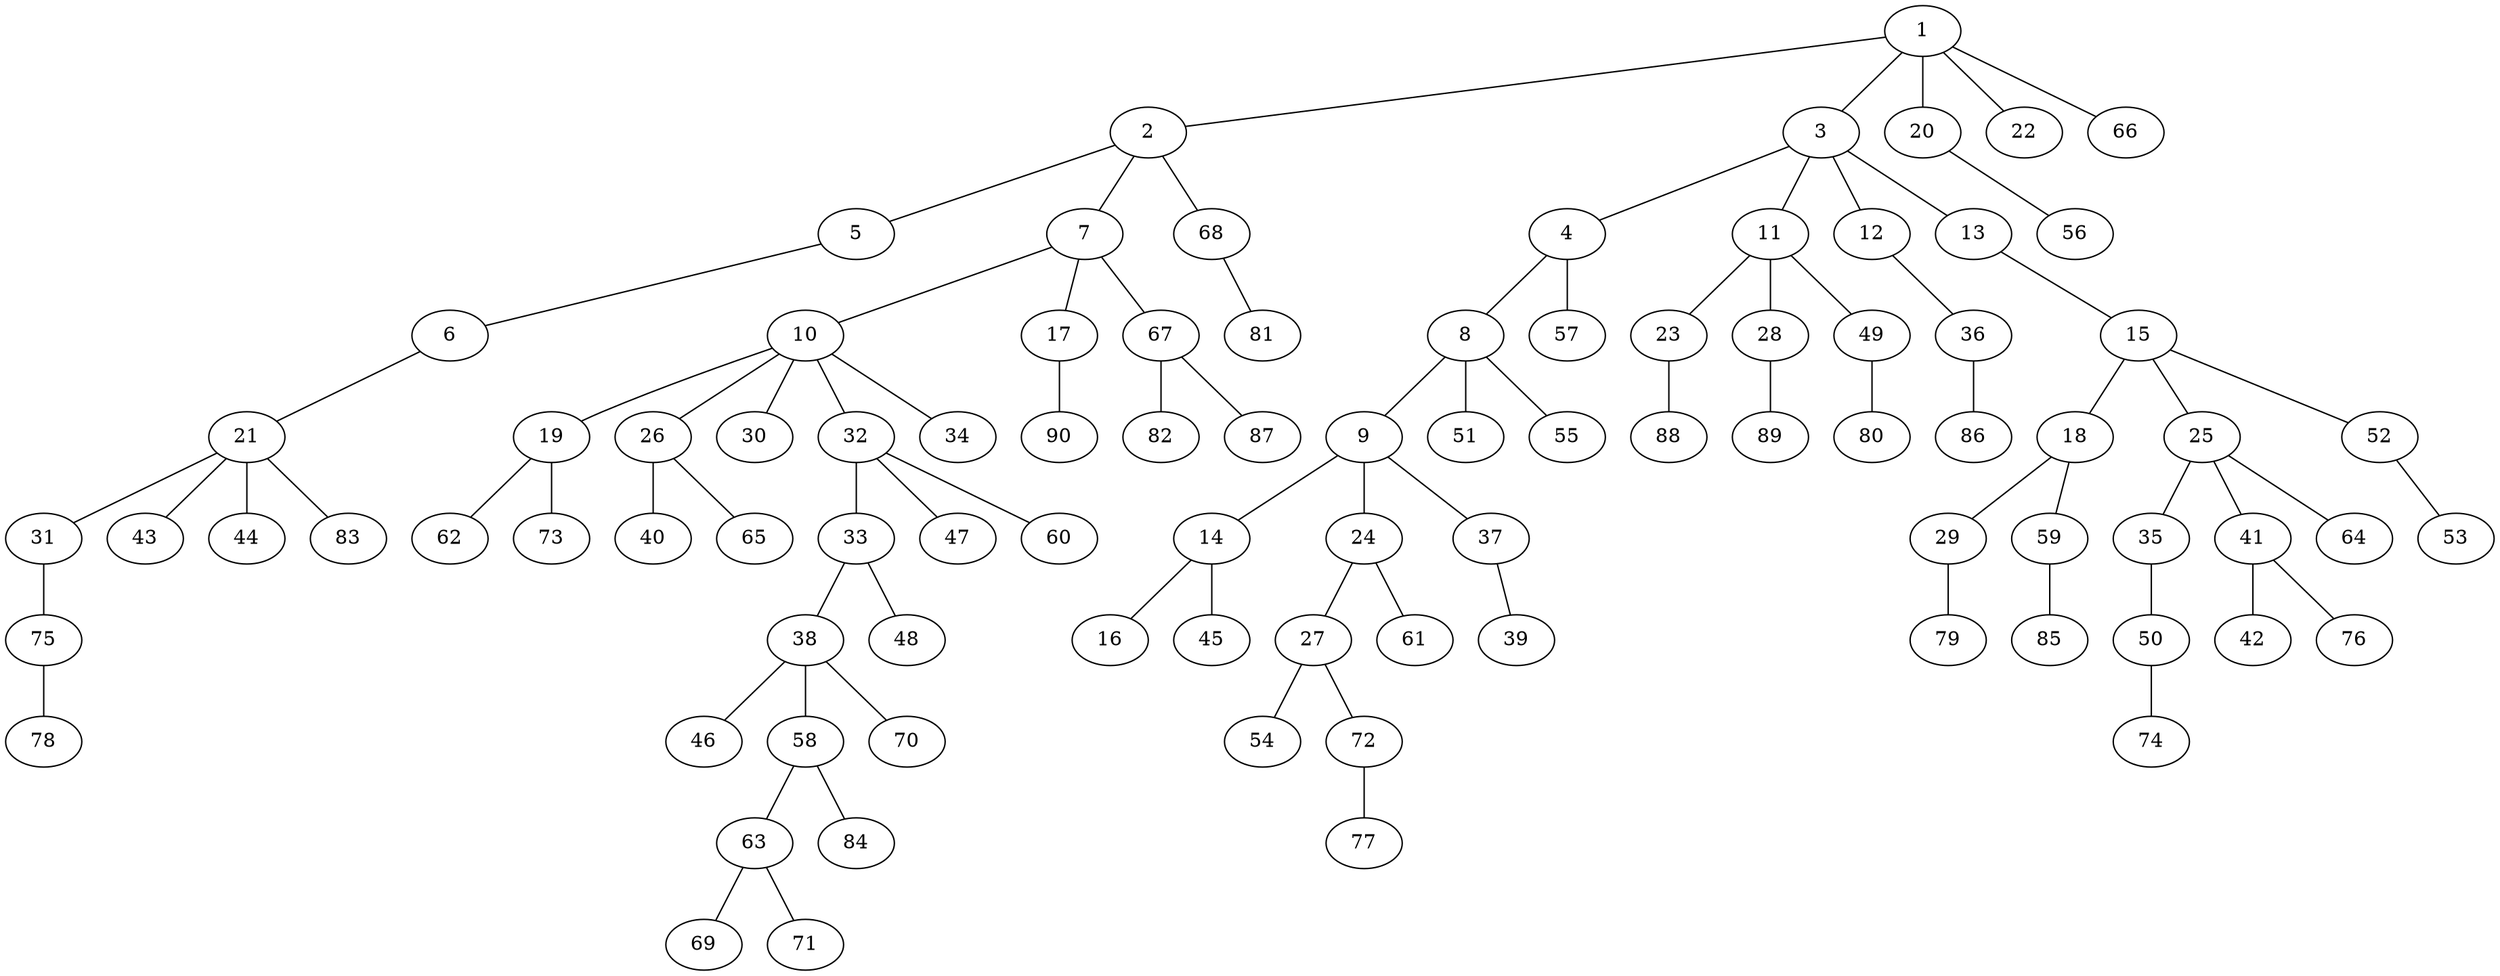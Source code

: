 graph graphname {1--2
1--3
1--20
1--22
1--66
2--5
2--7
2--68
3--4
3--11
3--12
3--13
4--8
4--57
5--6
6--21
7--10
7--17
7--67
8--9
8--51
8--55
9--14
9--24
9--37
10--19
10--26
10--30
10--32
10--34
11--23
11--28
11--49
12--36
13--15
14--16
14--45
15--18
15--25
15--52
17--90
18--29
18--59
19--62
19--73
20--56
21--31
21--43
21--44
21--83
23--88
24--27
24--61
25--35
25--41
25--64
26--40
26--65
27--54
27--72
28--89
29--79
31--75
32--33
32--47
32--60
33--38
33--48
35--50
36--86
37--39
38--46
38--58
38--70
41--42
41--76
49--80
50--74
52--53
58--63
58--84
59--85
63--69
63--71
67--82
67--87
68--81
72--77
75--78
}